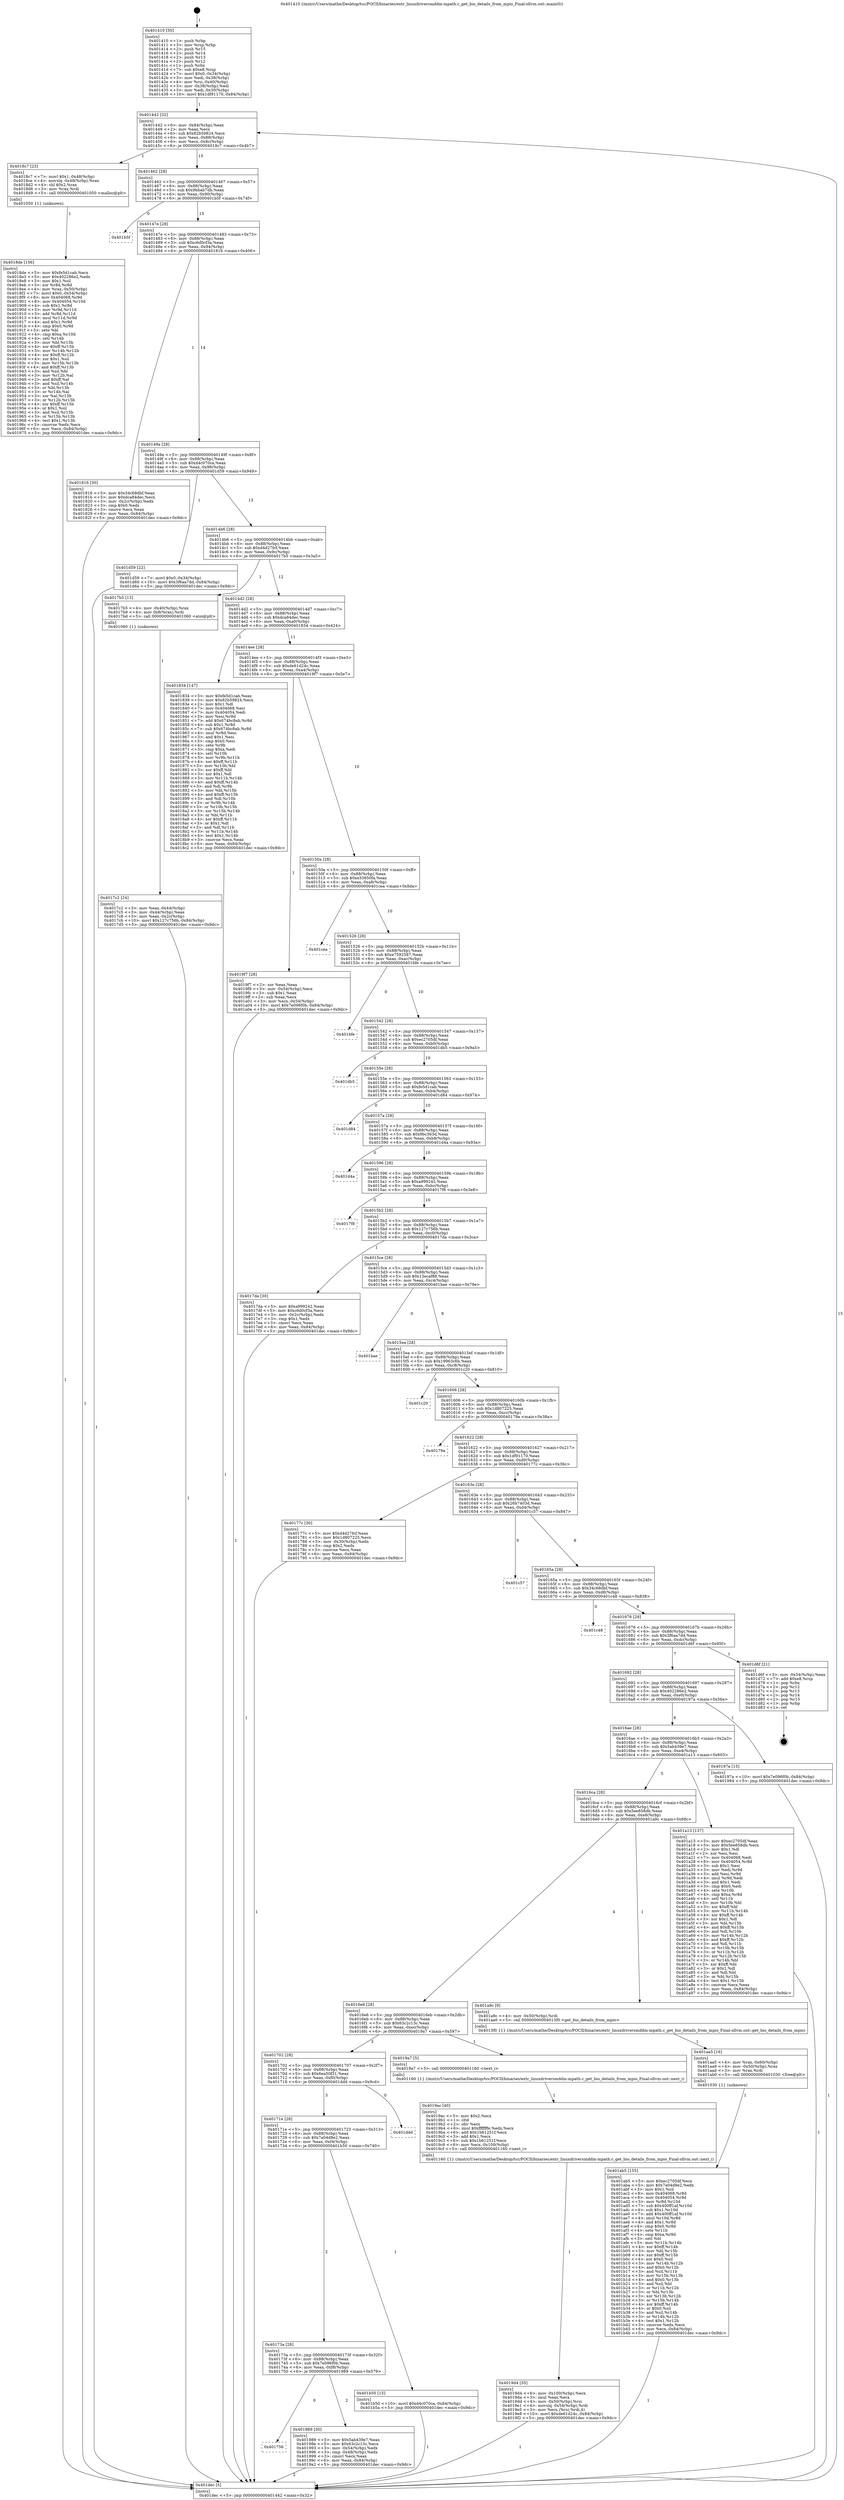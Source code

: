 digraph "0x401410" {
  label = "0x401410 (/mnt/c/Users/mathe/Desktop/tcc/POCII/binaries/extr_linuxdriversmddm-mpath.c_get_bio_details_from_mpio_Final-ollvm.out::main(0))"
  labelloc = "t"
  node[shape=record]

  Entry [label="",width=0.3,height=0.3,shape=circle,fillcolor=black,style=filled]
  "0x401442" [label="{
     0x401442 [32]\l
     | [instrs]\l
     &nbsp;&nbsp;0x401442 \<+6\>: mov -0x84(%rbp),%eax\l
     &nbsp;&nbsp;0x401448 \<+2\>: mov %eax,%ecx\l
     &nbsp;&nbsp;0x40144a \<+6\>: sub $0x82b59824,%ecx\l
     &nbsp;&nbsp;0x401450 \<+6\>: mov %eax,-0x88(%rbp)\l
     &nbsp;&nbsp;0x401456 \<+6\>: mov %ecx,-0x8c(%rbp)\l
     &nbsp;&nbsp;0x40145c \<+6\>: je 00000000004018c7 \<main+0x4b7\>\l
  }"]
  "0x4018c7" [label="{
     0x4018c7 [23]\l
     | [instrs]\l
     &nbsp;&nbsp;0x4018c7 \<+7\>: movl $0x1,-0x48(%rbp)\l
     &nbsp;&nbsp;0x4018ce \<+4\>: movslq -0x48(%rbp),%rax\l
     &nbsp;&nbsp;0x4018d2 \<+4\>: shl $0x2,%rax\l
     &nbsp;&nbsp;0x4018d6 \<+3\>: mov %rax,%rdi\l
     &nbsp;&nbsp;0x4018d9 \<+5\>: call 0000000000401050 \<malloc@plt\>\l
     | [calls]\l
     &nbsp;&nbsp;0x401050 \{1\} (unknown)\l
  }"]
  "0x401462" [label="{
     0x401462 [28]\l
     | [instrs]\l
     &nbsp;&nbsp;0x401462 \<+5\>: jmp 0000000000401467 \<main+0x57\>\l
     &nbsp;&nbsp;0x401467 \<+6\>: mov -0x88(%rbp),%eax\l
     &nbsp;&nbsp;0x40146d \<+5\>: sub $0x9bbab7db,%eax\l
     &nbsp;&nbsp;0x401472 \<+6\>: mov %eax,-0x90(%rbp)\l
     &nbsp;&nbsp;0x401478 \<+6\>: je 0000000000401b5f \<main+0x74f\>\l
  }"]
  Exit [label="",width=0.3,height=0.3,shape=circle,fillcolor=black,style=filled,peripheries=2]
  "0x401b5f" [label="{
     0x401b5f\l
  }", style=dashed]
  "0x40147e" [label="{
     0x40147e [28]\l
     | [instrs]\l
     &nbsp;&nbsp;0x40147e \<+5\>: jmp 0000000000401483 \<main+0x73\>\l
     &nbsp;&nbsp;0x401483 \<+6\>: mov -0x88(%rbp),%eax\l
     &nbsp;&nbsp;0x401489 \<+5\>: sub $0xc6d0cf3a,%eax\l
     &nbsp;&nbsp;0x40148e \<+6\>: mov %eax,-0x94(%rbp)\l
     &nbsp;&nbsp;0x401494 \<+6\>: je 0000000000401816 \<main+0x406\>\l
  }"]
  "0x401ab5" [label="{
     0x401ab5 [155]\l
     | [instrs]\l
     &nbsp;&nbsp;0x401ab5 \<+5\>: mov $0xec2705df,%ecx\l
     &nbsp;&nbsp;0x401aba \<+5\>: mov $0x7a04d8e2,%edx\l
     &nbsp;&nbsp;0x401abf \<+3\>: mov $0x1,%sil\l
     &nbsp;&nbsp;0x401ac2 \<+8\>: mov 0x404068,%r8d\l
     &nbsp;&nbsp;0x401aca \<+8\>: mov 0x404054,%r9d\l
     &nbsp;&nbsp;0x401ad2 \<+3\>: mov %r8d,%r10d\l
     &nbsp;&nbsp;0x401ad5 \<+7\>: sub $0x400ff1af,%r10d\l
     &nbsp;&nbsp;0x401adc \<+4\>: sub $0x1,%r10d\l
     &nbsp;&nbsp;0x401ae0 \<+7\>: add $0x400ff1af,%r10d\l
     &nbsp;&nbsp;0x401ae7 \<+4\>: imul %r10d,%r8d\l
     &nbsp;&nbsp;0x401aeb \<+4\>: and $0x1,%r8d\l
     &nbsp;&nbsp;0x401aef \<+4\>: cmp $0x0,%r8d\l
     &nbsp;&nbsp;0x401af3 \<+4\>: sete %r11b\l
     &nbsp;&nbsp;0x401af7 \<+4\>: cmp $0xa,%r9d\l
     &nbsp;&nbsp;0x401afb \<+3\>: setl %bl\l
     &nbsp;&nbsp;0x401afe \<+3\>: mov %r11b,%r14b\l
     &nbsp;&nbsp;0x401b01 \<+4\>: xor $0xff,%r14b\l
     &nbsp;&nbsp;0x401b05 \<+3\>: mov %bl,%r15b\l
     &nbsp;&nbsp;0x401b08 \<+4\>: xor $0xff,%r15b\l
     &nbsp;&nbsp;0x401b0c \<+4\>: xor $0x0,%sil\l
     &nbsp;&nbsp;0x401b10 \<+3\>: mov %r14b,%r12b\l
     &nbsp;&nbsp;0x401b13 \<+4\>: and $0x0,%r12b\l
     &nbsp;&nbsp;0x401b17 \<+3\>: and %sil,%r11b\l
     &nbsp;&nbsp;0x401b1a \<+3\>: mov %r15b,%r13b\l
     &nbsp;&nbsp;0x401b1d \<+4\>: and $0x0,%r13b\l
     &nbsp;&nbsp;0x401b21 \<+3\>: and %sil,%bl\l
     &nbsp;&nbsp;0x401b24 \<+3\>: or %r11b,%r12b\l
     &nbsp;&nbsp;0x401b27 \<+3\>: or %bl,%r13b\l
     &nbsp;&nbsp;0x401b2a \<+3\>: xor %r13b,%r12b\l
     &nbsp;&nbsp;0x401b2d \<+3\>: or %r15b,%r14b\l
     &nbsp;&nbsp;0x401b30 \<+4\>: xor $0xff,%r14b\l
     &nbsp;&nbsp;0x401b34 \<+4\>: or $0x0,%sil\l
     &nbsp;&nbsp;0x401b38 \<+3\>: and %sil,%r14b\l
     &nbsp;&nbsp;0x401b3b \<+3\>: or %r14b,%r12b\l
     &nbsp;&nbsp;0x401b3e \<+4\>: test $0x1,%r12b\l
     &nbsp;&nbsp;0x401b42 \<+3\>: cmovne %edx,%ecx\l
     &nbsp;&nbsp;0x401b45 \<+6\>: mov %ecx,-0x84(%rbp)\l
     &nbsp;&nbsp;0x401b4b \<+5\>: jmp 0000000000401dec \<main+0x9dc\>\l
  }"]
  "0x401816" [label="{
     0x401816 [30]\l
     | [instrs]\l
     &nbsp;&nbsp;0x401816 \<+5\>: mov $0x34c68dbf,%eax\l
     &nbsp;&nbsp;0x40181b \<+5\>: mov $0xdca84dec,%ecx\l
     &nbsp;&nbsp;0x401820 \<+3\>: mov -0x2c(%rbp),%edx\l
     &nbsp;&nbsp;0x401823 \<+3\>: cmp $0x0,%edx\l
     &nbsp;&nbsp;0x401826 \<+3\>: cmove %ecx,%eax\l
     &nbsp;&nbsp;0x401829 \<+6\>: mov %eax,-0x84(%rbp)\l
     &nbsp;&nbsp;0x40182f \<+5\>: jmp 0000000000401dec \<main+0x9dc\>\l
  }"]
  "0x40149a" [label="{
     0x40149a [28]\l
     | [instrs]\l
     &nbsp;&nbsp;0x40149a \<+5\>: jmp 000000000040149f \<main+0x8f\>\l
     &nbsp;&nbsp;0x40149f \<+6\>: mov -0x88(%rbp),%eax\l
     &nbsp;&nbsp;0x4014a5 \<+5\>: sub $0xd4c070ca,%eax\l
     &nbsp;&nbsp;0x4014aa \<+6\>: mov %eax,-0x98(%rbp)\l
     &nbsp;&nbsp;0x4014b0 \<+6\>: je 0000000000401d59 \<main+0x949\>\l
  }"]
  "0x401aa5" [label="{
     0x401aa5 [16]\l
     | [instrs]\l
     &nbsp;&nbsp;0x401aa5 \<+4\>: mov %rax,-0x60(%rbp)\l
     &nbsp;&nbsp;0x401aa9 \<+4\>: mov -0x50(%rbp),%rax\l
     &nbsp;&nbsp;0x401aad \<+3\>: mov %rax,%rdi\l
     &nbsp;&nbsp;0x401ab0 \<+5\>: call 0000000000401030 \<free@plt\>\l
     | [calls]\l
     &nbsp;&nbsp;0x401030 \{1\} (unknown)\l
  }"]
  "0x401d59" [label="{
     0x401d59 [22]\l
     | [instrs]\l
     &nbsp;&nbsp;0x401d59 \<+7\>: movl $0x0,-0x34(%rbp)\l
     &nbsp;&nbsp;0x401d60 \<+10\>: movl $0x3f6aa7dd,-0x84(%rbp)\l
     &nbsp;&nbsp;0x401d6a \<+5\>: jmp 0000000000401dec \<main+0x9dc\>\l
  }"]
  "0x4014b6" [label="{
     0x4014b6 [28]\l
     | [instrs]\l
     &nbsp;&nbsp;0x4014b6 \<+5\>: jmp 00000000004014bb \<main+0xab\>\l
     &nbsp;&nbsp;0x4014bb \<+6\>: mov -0x88(%rbp),%eax\l
     &nbsp;&nbsp;0x4014c1 \<+5\>: sub $0xd4d27fcf,%eax\l
     &nbsp;&nbsp;0x4014c6 \<+6\>: mov %eax,-0x9c(%rbp)\l
     &nbsp;&nbsp;0x4014cc \<+6\>: je 00000000004017b5 \<main+0x3a5\>\l
  }"]
  "0x4019d4" [label="{
     0x4019d4 [35]\l
     | [instrs]\l
     &nbsp;&nbsp;0x4019d4 \<+6\>: mov -0x100(%rbp),%ecx\l
     &nbsp;&nbsp;0x4019da \<+3\>: imul %eax,%ecx\l
     &nbsp;&nbsp;0x4019dd \<+4\>: mov -0x50(%rbp),%rsi\l
     &nbsp;&nbsp;0x4019e1 \<+4\>: movslq -0x54(%rbp),%rdi\l
     &nbsp;&nbsp;0x4019e5 \<+3\>: mov %ecx,(%rsi,%rdi,4)\l
     &nbsp;&nbsp;0x4019e8 \<+10\>: movl $0xde61d24c,-0x84(%rbp)\l
     &nbsp;&nbsp;0x4019f2 \<+5\>: jmp 0000000000401dec \<main+0x9dc\>\l
  }"]
  "0x4017b5" [label="{
     0x4017b5 [13]\l
     | [instrs]\l
     &nbsp;&nbsp;0x4017b5 \<+4\>: mov -0x40(%rbp),%rax\l
     &nbsp;&nbsp;0x4017b9 \<+4\>: mov 0x8(%rax),%rdi\l
     &nbsp;&nbsp;0x4017bd \<+5\>: call 0000000000401060 \<atoi@plt\>\l
     | [calls]\l
     &nbsp;&nbsp;0x401060 \{1\} (unknown)\l
  }"]
  "0x4014d2" [label="{
     0x4014d2 [28]\l
     | [instrs]\l
     &nbsp;&nbsp;0x4014d2 \<+5\>: jmp 00000000004014d7 \<main+0xc7\>\l
     &nbsp;&nbsp;0x4014d7 \<+6\>: mov -0x88(%rbp),%eax\l
     &nbsp;&nbsp;0x4014dd \<+5\>: sub $0xdca84dec,%eax\l
     &nbsp;&nbsp;0x4014e2 \<+6\>: mov %eax,-0xa0(%rbp)\l
     &nbsp;&nbsp;0x4014e8 \<+6\>: je 0000000000401834 \<main+0x424\>\l
  }"]
  "0x4019ac" [label="{
     0x4019ac [40]\l
     | [instrs]\l
     &nbsp;&nbsp;0x4019ac \<+5\>: mov $0x2,%ecx\l
     &nbsp;&nbsp;0x4019b1 \<+1\>: cltd\l
     &nbsp;&nbsp;0x4019b2 \<+2\>: idiv %ecx\l
     &nbsp;&nbsp;0x4019b4 \<+6\>: imul $0xfffffffe,%edx,%ecx\l
     &nbsp;&nbsp;0x4019ba \<+6\>: add $0x1b61251f,%ecx\l
     &nbsp;&nbsp;0x4019c0 \<+3\>: add $0x1,%ecx\l
     &nbsp;&nbsp;0x4019c3 \<+6\>: sub $0x1b61251f,%ecx\l
     &nbsp;&nbsp;0x4019c9 \<+6\>: mov %ecx,-0x100(%rbp)\l
     &nbsp;&nbsp;0x4019cf \<+5\>: call 0000000000401160 \<next_i\>\l
     | [calls]\l
     &nbsp;&nbsp;0x401160 \{1\} (/mnt/c/Users/mathe/Desktop/tcc/POCII/binaries/extr_linuxdriversmddm-mpath.c_get_bio_details_from_mpio_Final-ollvm.out::next_i)\l
  }"]
  "0x401834" [label="{
     0x401834 [147]\l
     | [instrs]\l
     &nbsp;&nbsp;0x401834 \<+5\>: mov $0xfe5d1cab,%eax\l
     &nbsp;&nbsp;0x401839 \<+5\>: mov $0x82b59824,%ecx\l
     &nbsp;&nbsp;0x40183e \<+2\>: mov $0x1,%dl\l
     &nbsp;&nbsp;0x401840 \<+7\>: mov 0x404068,%esi\l
     &nbsp;&nbsp;0x401847 \<+7\>: mov 0x404054,%edi\l
     &nbsp;&nbsp;0x40184e \<+3\>: mov %esi,%r8d\l
     &nbsp;&nbsp;0x401851 \<+7\>: add $0x674bc8ab,%r8d\l
     &nbsp;&nbsp;0x401858 \<+4\>: sub $0x1,%r8d\l
     &nbsp;&nbsp;0x40185c \<+7\>: sub $0x674bc8ab,%r8d\l
     &nbsp;&nbsp;0x401863 \<+4\>: imul %r8d,%esi\l
     &nbsp;&nbsp;0x401867 \<+3\>: and $0x1,%esi\l
     &nbsp;&nbsp;0x40186a \<+3\>: cmp $0x0,%esi\l
     &nbsp;&nbsp;0x40186d \<+4\>: sete %r9b\l
     &nbsp;&nbsp;0x401871 \<+3\>: cmp $0xa,%edi\l
     &nbsp;&nbsp;0x401874 \<+4\>: setl %r10b\l
     &nbsp;&nbsp;0x401878 \<+3\>: mov %r9b,%r11b\l
     &nbsp;&nbsp;0x40187b \<+4\>: xor $0xff,%r11b\l
     &nbsp;&nbsp;0x40187f \<+3\>: mov %r10b,%bl\l
     &nbsp;&nbsp;0x401882 \<+3\>: xor $0xff,%bl\l
     &nbsp;&nbsp;0x401885 \<+3\>: xor $0x1,%dl\l
     &nbsp;&nbsp;0x401888 \<+3\>: mov %r11b,%r14b\l
     &nbsp;&nbsp;0x40188b \<+4\>: and $0xff,%r14b\l
     &nbsp;&nbsp;0x40188f \<+3\>: and %dl,%r9b\l
     &nbsp;&nbsp;0x401892 \<+3\>: mov %bl,%r15b\l
     &nbsp;&nbsp;0x401895 \<+4\>: and $0xff,%r15b\l
     &nbsp;&nbsp;0x401899 \<+3\>: and %dl,%r10b\l
     &nbsp;&nbsp;0x40189c \<+3\>: or %r9b,%r14b\l
     &nbsp;&nbsp;0x40189f \<+3\>: or %r10b,%r15b\l
     &nbsp;&nbsp;0x4018a2 \<+3\>: xor %r15b,%r14b\l
     &nbsp;&nbsp;0x4018a5 \<+3\>: or %bl,%r11b\l
     &nbsp;&nbsp;0x4018a8 \<+4\>: xor $0xff,%r11b\l
     &nbsp;&nbsp;0x4018ac \<+3\>: or $0x1,%dl\l
     &nbsp;&nbsp;0x4018af \<+3\>: and %dl,%r11b\l
     &nbsp;&nbsp;0x4018b2 \<+3\>: or %r11b,%r14b\l
     &nbsp;&nbsp;0x4018b5 \<+4\>: test $0x1,%r14b\l
     &nbsp;&nbsp;0x4018b9 \<+3\>: cmovne %ecx,%eax\l
     &nbsp;&nbsp;0x4018bc \<+6\>: mov %eax,-0x84(%rbp)\l
     &nbsp;&nbsp;0x4018c2 \<+5\>: jmp 0000000000401dec \<main+0x9dc\>\l
  }"]
  "0x4014ee" [label="{
     0x4014ee [28]\l
     | [instrs]\l
     &nbsp;&nbsp;0x4014ee \<+5\>: jmp 00000000004014f3 \<main+0xe3\>\l
     &nbsp;&nbsp;0x4014f3 \<+6\>: mov -0x88(%rbp),%eax\l
     &nbsp;&nbsp;0x4014f9 \<+5\>: sub $0xde61d24c,%eax\l
     &nbsp;&nbsp;0x4014fe \<+6\>: mov %eax,-0xa4(%rbp)\l
     &nbsp;&nbsp;0x401504 \<+6\>: je 00000000004019f7 \<main+0x5e7\>\l
  }"]
  "0x401756" [label="{
     0x401756\l
  }", style=dashed]
  "0x4019f7" [label="{
     0x4019f7 [28]\l
     | [instrs]\l
     &nbsp;&nbsp;0x4019f7 \<+2\>: xor %eax,%eax\l
     &nbsp;&nbsp;0x4019f9 \<+3\>: mov -0x54(%rbp),%ecx\l
     &nbsp;&nbsp;0x4019fc \<+3\>: sub $0x1,%eax\l
     &nbsp;&nbsp;0x4019ff \<+2\>: sub %eax,%ecx\l
     &nbsp;&nbsp;0x401a01 \<+3\>: mov %ecx,-0x54(%rbp)\l
     &nbsp;&nbsp;0x401a04 \<+10\>: movl $0x7e096f0b,-0x84(%rbp)\l
     &nbsp;&nbsp;0x401a0e \<+5\>: jmp 0000000000401dec \<main+0x9dc\>\l
  }"]
  "0x40150a" [label="{
     0x40150a [28]\l
     | [instrs]\l
     &nbsp;&nbsp;0x40150a \<+5\>: jmp 000000000040150f \<main+0xff\>\l
     &nbsp;&nbsp;0x40150f \<+6\>: mov -0x88(%rbp),%eax\l
     &nbsp;&nbsp;0x401515 \<+5\>: sub $0xe33850fa,%eax\l
     &nbsp;&nbsp;0x40151a \<+6\>: mov %eax,-0xa8(%rbp)\l
     &nbsp;&nbsp;0x401520 \<+6\>: je 0000000000401cea \<main+0x8da\>\l
  }"]
  "0x401989" [label="{
     0x401989 [30]\l
     | [instrs]\l
     &nbsp;&nbsp;0x401989 \<+5\>: mov $0x5ab439e7,%eax\l
     &nbsp;&nbsp;0x40198e \<+5\>: mov $0x63c2c13c,%ecx\l
     &nbsp;&nbsp;0x401993 \<+3\>: mov -0x54(%rbp),%edx\l
     &nbsp;&nbsp;0x401996 \<+3\>: cmp -0x48(%rbp),%edx\l
     &nbsp;&nbsp;0x401999 \<+3\>: cmovl %ecx,%eax\l
     &nbsp;&nbsp;0x40199c \<+6\>: mov %eax,-0x84(%rbp)\l
     &nbsp;&nbsp;0x4019a2 \<+5\>: jmp 0000000000401dec \<main+0x9dc\>\l
  }"]
  "0x401cea" [label="{
     0x401cea\l
  }", style=dashed]
  "0x401526" [label="{
     0x401526 [28]\l
     | [instrs]\l
     &nbsp;&nbsp;0x401526 \<+5\>: jmp 000000000040152b \<main+0x11b\>\l
     &nbsp;&nbsp;0x40152b \<+6\>: mov -0x88(%rbp),%eax\l
     &nbsp;&nbsp;0x401531 \<+5\>: sub $0xe7592587,%eax\l
     &nbsp;&nbsp;0x401536 \<+6\>: mov %eax,-0xac(%rbp)\l
     &nbsp;&nbsp;0x40153c \<+6\>: je 0000000000401bfe \<main+0x7ee\>\l
  }"]
  "0x40173a" [label="{
     0x40173a [28]\l
     | [instrs]\l
     &nbsp;&nbsp;0x40173a \<+5\>: jmp 000000000040173f \<main+0x32f\>\l
     &nbsp;&nbsp;0x40173f \<+6\>: mov -0x88(%rbp),%eax\l
     &nbsp;&nbsp;0x401745 \<+5\>: sub $0x7e096f0b,%eax\l
     &nbsp;&nbsp;0x40174a \<+6\>: mov %eax,-0xf8(%rbp)\l
     &nbsp;&nbsp;0x401750 \<+6\>: je 0000000000401989 \<main+0x579\>\l
  }"]
  "0x401bfe" [label="{
     0x401bfe\l
  }", style=dashed]
  "0x401542" [label="{
     0x401542 [28]\l
     | [instrs]\l
     &nbsp;&nbsp;0x401542 \<+5\>: jmp 0000000000401547 \<main+0x137\>\l
     &nbsp;&nbsp;0x401547 \<+6\>: mov -0x88(%rbp),%eax\l
     &nbsp;&nbsp;0x40154d \<+5\>: sub $0xec2705df,%eax\l
     &nbsp;&nbsp;0x401552 \<+6\>: mov %eax,-0xb0(%rbp)\l
     &nbsp;&nbsp;0x401558 \<+6\>: je 0000000000401db5 \<main+0x9a5\>\l
  }"]
  "0x401b50" [label="{
     0x401b50 [15]\l
     | [instrs]\l
     &nbsp;&nbsp;0x401b50 \<+10\>: movl $0xd4c070ca,-0x84(%rbp)\l
     &nbsp;&nbsp;0x401b5a \<+5\>: jmp 0000000000401dec \<main+0x9dc\>\l
  }"]
  "0x401db5" [label="{
     0x401db5\l
  }", style=dashed]
  "0x40155e" [label="{
     0x40155e [28]\l
     | [instrs]\l
     &nbsp;&nbsp;0x40155e \<+5\>: jmp 0000000000401563 \<main+0x153\>\l
     &nbsp;&nbsp;0x401563 \<+6\>: mov -0x88(%rbp),%eax\l
     &nbsp;&nbsp;0x401569 \<+5\>: sub $0xfe5d1cab,%eax\l
     &nbsp;&nbsp;0x40156e \<+6\>: mov %eax,-0xb4(%rbp)\l
     &nbsp;&nbsp;0x401574 \<+6\>: je 0000000000401d84 \<main+0x974\>\l
  }"]
  "0x40171e" [label="{
     0x40171e [28]\l
     | [instrs]\l
     &nbsp;&nbsp;0x40171e \<+5\>: jmp 0000000000401723 \<main+0x313\>\l
     &nbsp;&nbsp;0x401723 \<+6\>: mov -0x88(%rbp),%eax\l
     &nbsp;&nbsp;0x401729 \<+5\>: sub $0x7a04d8e2,%eax\l
     &nbsp;&nbsp;0x40172e \<+6\>: mov %eax,-0xf4(%rbp)\l
     &nbsp;&nbsp;0x401734 \<+6\>: je 0000000000401b50 \<main+0x740\>\l
  }"]
  "0x401d84" [label="{
     0x401d84\l
  }", style=dashed]
  "0x40157a" [label="{
     0x40157a [28]\l
     | [instrs]\l
     &nbsp;&nbsp;0x40157a \<+5\>: jmp 000000000040157f \<main+0x16f\>\l
     &nbsp;&nbsp;0x40157f \<+6\>: mov -0x88(%rbp),%eax\l
     &nbsp;&nbsp;0x401585 \<+5\>: sub $0x9bc363d,%eax\l
     &nbsp;&nbsp;0x40158a \<+6\>: mov %eax,-0xb8(%rbp)\l
     &nbsp;&nbsp;0x401590 \<+6\>: je 0000000000401d4a \<main+0x93a\>\l
  }"]
  "0x401ddd" [label="{
     0x401ddd\l
  }", style=dashed]
  "0x401d4a" [label="{
     0x401d4a\l
  }", style=dashed]
  "0x401596" [label="{
     0x401596 [28]\l
     | [instrs]\l
     &nbsp;&nbsp;0x401596 \<+5\>: jmp 000000000040159b \<main+0x18b\>\l
     &nbsp;&nbsp;0x40159b \<+6\>: mov -0x88(%rbp),%eax\l
     &nbsp;&nbsp;0x4015a1 \<+5\>: sub $0xa999242,%eax\l
     &nbsp;&nbsp;0x4015a6 \<+6\>: mov %eax,-0xbc(%rbp)\l
     &nbsp;&nbsp;0x4015ac \<+6\>: je 00000000004017f8 \<main+0x3e8\>\l
  }"]
  "0x401702" [label="{
     0x401702 [28]\l
     | [instrs]\l
     &nbsp;&nbsp;0x401702 \<+5\>: jmp 0000000000401707 \<main+0x2f7\>\l
     &nbsp;&nbsp;0x401707 \<+6\>: mov -0x88(%rbp),%eax\l
     &nbsp;&nbsp;0x40170d \<+5\>: sub $0x6ea50f31,%eax\l
     &nbsp;&nbsp;0x401712 \<+6\>: mov %eax,-0xf0(%rbp)\l
     &nbsp;&nbsp;0x401718 \<+6\>: je 0000000000401ddd \<main+0x9cd\>\l
  }"]
  "0x4017f8" [label="{
     0x4017f8\l
  }", style=dashed]
  "0x4015b2" [label="{
     0x4015b2 [28]\l
     | [instrs]\l
     &nbsp;&nbsp;0x4015b2 \<+5\>: jmp 00000000004015b7 \<main+0x1a7\>\l
     &nbsp;&nbsp;0x4015b7 \<+6\>: mov -0x88(%rbp),%eax\l
     &nbsp;&nbsp;0x4015bd \<+5\>: sub $0x127c756b,%eax\l
     &nbsp;&nbsp;0x4015c2 \<+6\>: mov %eax,-0xc0(%rbp)\l
     &nbsp;&nbsp;0x4015c8 \<+6\>: je 00000000004017da \<main+0x3ca\>\l
  }"]
  "0x4019a7" [label="{
     0x4019a7 [5]\l
     | [instrs]\l
     &nbsp;&nbsp;0x4019a7 \<+5\>: call 0000000000401160 \<next_i\>\l
     | [calls]\l
     &nbsp;&nbsp;0x401160 \{1\} (/mnt/c/Users/mathe/Desktop/tcc/POCII/binaries/extr_linuxdriversmddm-mpath.c_get_bio_details_from_mpio_Final-ollvm.out::next_i)\l
  }"]
  "0x4017da" [label="{
     0x4017da [30]\l
     | [instrs]\l
     &nbsp;&nbsp;0x4017da \<+5\>: mov $0xa999242,%eax\l
     &nbsp;&nbsp;0x4017df \<+5\>: mov $0xc6d0cf3a,%ecx\l
     &nbsp;&nbsp;0x4017e4 \<+3\>: mov -0x2c(%rbp),%edx\l
     &nbsp;&nbsp;0x4017e7 \<+3\>: cmp $0x1,%edx\l
     &nbsp;&nbsp;0x4017ea \<+3\>: cmovl %ecx,%eax\l
     &nbsp;&nbsp;0x4017ed \<+6\>: mov %eax,-0x84(%rbp)\l
     &nbsp;&nbsp;0x4017f3 \<+5\>: jmp 0000000000401dec \<main+0x9dc\>\l
  }"]
  "0x4015ce" [label="{
     0x4015ce [28]\l
     | [instrs]\l
     &nbsp;&nbsp;0x4015ce \<+5\>: jmp 00000000004015d3 \<main+0x1c3\>\l
     &nbsp;&nbsp;0x4015d3 \<+6\>: mov -0x88(%rbp),%eax\l
     &nbsp;&nbsp;0x4015d9 \<+5\>: sub $0x13ecaf88,%eax\l
     &nbsp;&nbsp;0x4015de \<+6\>: mov %eax,-0xc4(%rbp)\l
     &nbsp;&nbsp;0x4015e4 \<+6\>: je 0000000000401bae \<main+0x79e\>\l
  }"]
  "0x4016e6" [label="{
     0x4016e6 [28]\l
     | [instrs]\l
     &nbsp;&nbsp;0x4016e6 \<+5\>: jmp 00000000004016eb \<main+0x2db\>\l
     &nbsp;&nbsp;0x4016eb \<+6\>: mov -0x88(%rbp),%eax\l
     &nbsp;&nbsp;0x4016f1 \<+5\>: sub $0x63c2c13c,%eax\l
     &nbsp;&nbsp;0x4016f6 \<+6\>: mov %eax,-0xec(%rbp)\l
     &nbsp;&nbsp;0x4016fc \<+6\>: je 00000000004019a7 \<main+0x597\>\l
  }"]
  "0x401bae" [label="{
     0x401bae\l
  }", style=dashed]
  "0x4015ea" [label="{
     0x4015ea [28]\l
     | [instrs]\l
     &nbsp;&nbsp;0x4015ea \<+5\>: jmp 00000000004015ef \<main+0x1df\>\l
     &nbsp;&nbsp;0x4015ef \<+6\>: mov -0x88(%rbp),%eax\l
     &nbsp;&nbsp;0x4015f5 \<+5\>: sub $0x19963c6b,%eax\l
     &nbsp;&nbsp;0x4015fa \<+6\>: mov %eax,-0xc8(%rbp)\l
     &nbsp;&nbsp;0x401600 \<+6\>: je 0000000000401c20 \<main+0x810\>\l
  }"]
  "0x401a9c" [label="{
     0x401a9c [9]\l
     | [instrs]\l
     &nbsp;&nbsp;0x401a9c \<+4\>: mov -0x50(%rbp),%rdi\l
     &nbsp;&nbsp;0x401aa0 \<+5\>: call 00000000004013f0 \<get_bio_details_from_mpio\>\l
     | [calls]\l
     &nbsp;&nbsp;0x4013f0 \{1\} (/mnt/c/Users/mathe/Desktop/tcc/POCII/binaries/extr_linuxdriversmddm-mpath.c_get_bio_details_from_mpio_Final-ollvm.out::get_bio_details_from_mpio)\l
  }"]
  "0x401c20" [label="{
     0x401c20\l
  }", style=dashed]
  "0x401606" [label="{
     0x401606 [28]\l
     | [instrs]\l
     &nbsp;&nbsp;0x401606 \<+5\>: jmp 000000000040160b \<main+0x1fb\>\l
     &nbsp;&nbsp;0x40160b \<+6\>: mov -0x88(%rbp),%eax\l
     &nbsp;&nbsp;0x401611 \<+5\>: sub $0x1d807225,%eax\l
     &nbsp;&nbsp;0x401616 \<+6\>: mov %eax,-0xcc(%rbp)\l
     &nbsp;&nbsp;0x40161c \<+6\>: je 000000000040179a \<main+0x38a\>\l
  }"]
  "0x4016ca" [label="{
     0x4016ca [28]\l
     | [instrs]\l
     &nbsp;&nbsp;0x4016ca \<+5\>: jmp 00000000004016cf \<main+0x2bf\>\l
     &nbsp;&nbsp;0x4016cf \<+6\>: mov -0x88(%rbp),%eax\l
     &nbsp;&nbsp;0x4016d5 \<+5\>: sub $0x5ee858db,%eax\l
     &nbsp;&nbsp;0x4016da \<+6\>: mov %eax,-0xe8(%rbp)\l
     &nbsp;&nbsp;0x4016e0 \<+6\>: je 0000000000401a9c \<main+0x68c\>\l
  }"]
  "0x40179a" [label="{
     0x40179a\l
  }", style=dashed]
  "0x401622" [label="{
     0x401622 [28]\l
     | [instrs]\l
     &nbsp;&nbsp;0x401622 \<+5\>: jmp 0000000000401627 \<main+0x217\>\l
     &nbsp;&nbsp;0x401627 \<+6\>: mov -0x88(%rbp),%eax\l
     &nbsp;&nbsp;0x40162d \<+5\>: sub $0x1df91170,%eax\l
     &nbsp;&nbsp;0x401632 \<+6\>: mov %eax,-0xd0(%rbp)\l
     &nbsp;&nbsp;0x401638 \<+6\>: je 000000000040177c \<main+0x36c\>\l
  }"]
  "0x401a13" [label="{
     0x401a13 [137]\l
     | [instrs]\l
     &nbsp;&nbsp;0x401a13 \<+5\>: mov $0xec2705df,%eax\l
     &nbsp;&nbsp;0x401a18 \<+5\>: mov $0x5ee858db,%ecx\l
     &nbsp;&nbsp;0x401a1d \<+2\>: mov $0x1,%dl\l
     &nbsp;&nbsp;0x401a1f \<+2\>: xor %esi,%esi\l
     &nbsp;&nbsp;0x401a21 \<+7\>: mov 0x404068,%edi\l
     &nbsp;&nbsp;0x401a28 \<+8\>: mov 0x404054,%r8d\l
     &nbsp;&nbsp;0x401a30 \<+3\>: sub $0x1,%esi\l
     &nbsp;&nbsp;0x401a33 \<+3\>: mov %edi,%r9d\l
     &nbsp;&nbsp;0x401a36 \<+3\>: add %esi,%r9d\l
     &nbsp;&nbsp;0x401a39 \<+4\>: imul %r9d,%edi\l
     &nbsp;&nbsp;0x401a3d \<+3\>: and $0x1,%edi\l
     &nbsp;&nbsp;0x401a40 \<+3\>: cmp $0x0,%edi\l
     &nbsp;&nbsp;0x401a43 \<+4\>: sete %r10b\l
     &nbsp;&nbsp;0x401a47 \<+4\>: cmp $0xa,%r8d\l
     &nbsp;&nbsp;0x401a4b \<+4\>: setl %r11b\l
     &nbsp;&nbsp;0x401a4f \<+3\>: mov %r10b,%bl\l
     &nbsp;&nbsp;0x401a52 \<+3\>: xor $0xff,%bl\l
     &nbsp;&nbsp;0x401a55 \<+3\>: mov %r11b,%r14b\l
     &nbsp;&nbsp;0x401a58 \<+4\>: xor $0xff,%r14b\l
     &nbsp;&nbsp;0x401a5c \<+3\>: xor $0x1,%dl\l
     &nbsp;&nbsp;0x401a5f \<+3\>: mov %bl,%r15b\l
     &nbsp;&nbsp;0x401a62 \<+4\>: and $0xff,%r15b\l
     &nbsp;&nbsp;0x401a66 \<+3\>: and %dl,%r10b\l
     &nbsp;&nbsp;0x401a69 \<+3\>: mov %r14b,%r12b\l
     &nbsp;&nbsp;0x401a6c \<+4\>: and $0xff,%r12b\l
     &nbsp;&nbsp;0x401a70 \<+3\>: and %dl,%r11b\l
     &nbsp;&nbsp;0x401a73 \<+3\>: or %r10b,%r15b\l
     &nbsp;&nbsp;0x401a76 \<+3\>: or %r11b,%r12b\l
     &nbsp;&nbsp;0x401a79 \<+3\>: xor %r12b,%r15b\l
     &nbsp;&nbsp;0x401a7c \<+3\>: or %r14b,%bl\l
     &nbsp;&nbsp;0x401a7f \<+3\>: xor $0xff,%bl\l
     &nbsp;&nbsp;0x401a82 \<+3\>: or $0x1,%dl\l
     &nbsp;&nbsp;0x401a85 \<+2\>: and %dl,%bl\l
     &nbsp;&nbsp;0x401a87 \<+3\>: or %bl,%r15b\l
     &nbsp;&nbsp;0x401a8a \<+4\>: test $0x1,%r15b\l
     &nbsp;&nbsp;0x401a8e \<+3\>: cmovne %ecx,%eax\l
     &nbsp;&nbsp;0x401a91 \<+6\>: mov %eax,-0x84(%rbp)\l
     &nbsp;&nbsp;0x401a97 \<+5\>: jmp 0000000000401dec \<main+0x9dc\>\l
  }"]
  "0x40177c" [label="{
     0x40177c [30]\l
     | [instrs]\l
     &nbsp;&nbsp;0x40177c \<+5\>: mov $0xd4d27fcf,%eax\l
     &nbsp;&nbsp;0x401781 \<+5\>: mov $0x1d807225,%ecx\l
     &nbsp;&nbsp;0x401786 \<+3\>: mov -0x30(%rbp),%edx\l
     &nbsp;&nbsp;0x401789 \<+3\>: cmp $0x2,%edx\l
     &nbsp;&nbsp;0x40178c \<+3\>: cmovne %ecx,%eax\l
     &nbsp;&nbsp;0x40178f \<+6\>: mov %eax,-0x84(%rbp)\l
     &nbsp;&nbsp;0x401795 \<+5\>: jmp 0000000000401dec \<main+0x9dc\>\l
  }"]
  "0x40163e" [label="{
     0x40163e [28]\l
     | [instrs]\l
     &nbsp;&nbsp;0x40163e \<+5\>: jmp 0000000000401643 \<main+0x233\>\l
     &nbsp;&nbsp;0x401643 \<+6\>: mov -0x88(%rbp),%eax\l
     &nbsp;&nbsp;0x401649 \<+5\>: sub $0x26b7403d,%eax\l
     &nbsp;&nbsp;0x40164e \<+6\>: mov %eax,-0xd4(%rbp)\l
     &nbsp;&nbsp;0x401654 \<+6\>: je 0000000000401c57 \<main+0x847\>\l
  }"]
  "0x401dec" [label="{
     0x401dec [5]\l
     | [instrs]\l
     &nbsp;&nbsp;0x401dec \<+5\>: jmp 0000000000401442 \<main+0x32\>\l
  }"]
  "0x401410" [label="{
     0x401410 [50]\l
     | [instrs]\l
     &nbsp;&nbsp;0x401410 \<+1\>: push %rbp\l
     &nbsp;&nbsp;0x401411 \<+3\>: mov %rsp,%rbp\l
     &nbsp;&nbsp;0x401414 \<+2\>: push %r15\l
     &nbsp;&nbsp;0x401416 \<+2\>: push %r14\l
     &nbsp;&nbsp;0x401418 \<+2\>: push %r13\l
     &nbsp;&nbsp;0x40141a \<+2\>: push %r12\l
     &nbsp;&nbsp;0x40141c \<+1\>: push %rbx\l
     &nbsp;&nbsp;0x40141d \<+7\>: sub $0xe8,%rsp\l
     &nbsp;&nbsp;0x401424 \<+7\>: movl $0x0,-0x34(%rbp)\l
     &nbsp;&nbsp;0x40142b \<+3\>: mov %edi,-0x38(%rbp)\l
     &nbsp;&nbsp;0x40142e \<+4\>: mov %rsi,-0x40(%rbp)\l
     &nbsp;&nbsp;0x401432 \<+3\>: mov -0x38(%rbp),%edi\l
     &nbsp;&nbsp;0x401435 \<+3\>: mov %edi,-0x30(%rbp)\l
     &nbsp;&nbsp;0x401438 \<+10\>: movl $0x1df91170,-0x84(%rbp)\l
  }"]
  "0x4017c2" [label="{
     0x4017c2 [24]\l
     | [instrs]\l
     &nbsp;&nbsp;0x4017c2 \<+3\>: mov %eax,-0x44(%rbp)\l
     &nbsp;&nbsp;0x4017c5 \<+3\>: mov -0x44(%rbp),%eax\l
     &nbsp;&nbsp;0x4017c8 \<+3\>: mov %eax,-0x2c(%rbp)\l
     &nbsp;&nbsp;0x4017cb \<+10\>: movl $0x127c756b,-0x84(%rbp)\l
     &nbsp;&nbsp;0x4017d5 \<+5\>: jmp 0000000000401dec \<main+0x9dc\>\l
  }"]
  "0x4018de" [label="{
     0x4018de [156]\l
     | [instrs]\l
     &nbsp;&nbsp;0x4018de \<+5\>: mov $0xfe5d1cab,%ecx\l
     &nbsp;&nbsp;0x4018e3 \<+5\>: mov $0x402286e2,%edx\l
     &nbsp;&nbsp;0x4018e8 \<+3\>: mov $0x1,%sil\l
     &nbsp;&nbsp;0x4018eb \<+3\>: xor %r8d,%r8d\l
     &nbsp;&nbsp;0x4018ee \<+4\>: mov %rax,-0x50(%rbp)\l
     &nbsp;&nbsp;0x4018f2 \<+7\>: movl $0x0,-0x54(%rbp)\l
     &nbsp;&nbsp;0x4018f9 \<+8\>: mov 0x404068,%r9d\l
     &nbsp;&nbsp;0x401901 \<+8\>: mov 0x404054,%r10d\l
     &nbsp;&nbsp;0x401909 \<+4\>: sub $0x1,%r8d\l
     &nbsp;&nbsp;0x40190d \<+3\>: mov %r9d,%r11d\l
     &nbsp;&nbsp;0x401910 \<+3\>: add %r8d,%r11d\l
     &nbsp;&nbsp;0x401913 \<+4\>: imul %r11d,%r9d\l
     &nbsp;&nbsp;0x401917 \<+4\>: and $0x1,%r9d\l
     &nbsp;&nbsp;0x40191b \<+4\>: cmp $0x0,%r9d\l
     &nbsp;&nbsp;0x40191f \<+3\>: sete %bl\l
     &nbsp;&nbsp;0x401922 \<+4\>: cmp $0xa,%r10d\l
     &nbsp;&nbsp;0x401926 \<+4\>: setl %r14b\l
     &nbsp;&nbsp;0x40192a \<+3\>: mov %bl,%r15b\l
     &nbsp;&nbsp;0x40192d \<+4\>: xor $0xff,%r15b\l
     &nbsp;&nbsp;0x401931 \<+3\>: mov %r14b,%r12b\l
     &nbsp;&nbsp;0x401934 \<+4\>: xor $0xff,%r12b\l
     &nbsp;&nbsp;0x401938 \<+4\>: xor $0x1,%sil\l
     &nbsp;&nbsp;0x40193c \<+3\>: mov %r15b,%r13b\l
     &nbsp;&nbsp;0x40193f \<+4\>: and $0xff,%r13b\l
     &nbsp;&nbsp;0x401943 \<+3\>: and %sil,%bl\l
     &nbsp;&nbsp;0x401946 \<+3\>: mov %r12b,%al\l
     &nbsp;&nbsp;0x401949 \<+2\>: and $0xff,%al\l
     &nbsp;&nbsp;0x40194b \<+3\>: and %sil,%r14b\l
     &nbsp;&nbsp;0x40194e \<+3\>: or %bl,%r13b\l
     &nbsp;&nbsp;0x401951 \<+3\>: or %r14b,%al\l
     &nbsp;&nbsp;0x401954 \<+3\>: xor %al,%r13b\l
     &nbsp;&nbsp;0x401957 \<+3\>: or %r12b,%r15b\l
     &nbsp;&nbsp;0x40195a \<+4\>: xor $0xff,%r15b\l
     &nbsp;&nbsp;0x40195e \<+4\>: or $0x1,%sil\l
     &nbsp;&nbsp;0x401962 \<+3\>: and %sil,%r15b\l
     &nbsp;&nbsp;0x401965 \<+3\>: or %r15b,%r13b\l
     &nbsp;&nbsp;0x401968 \<+4\>: test $0x1,%r13b\l
     &nbsp;&nbsp;0x40196c \<+3\>: cmovne %edx,%ecx\l
     &nbsp;&nbsp;0x40196f \<+6\>: mov %ecx,-0x84(%rbp)\l
     &nbsp;&nbsp;0x401975 \<+5\>: jmp 0000000000401dec \<main+0x9dc\>\l
  }"]
  "0x4016ae" [label="{
     0x4016ae [28]\l
     | [instrs]\l
     &nbsp;&nbsp;0x4016ae \<+5\>: jmp 00000000004016b3 \<main+0x2a3\>\l
     &nbsp;&nbsp;0x4016b3 \<+6\>: mov -0x88(%rbp),%eax\l
     &nbsp;&nbsp;0x4016b9 \<+5\>: sub $0x5ab439e7,%eax\l
     &nbsp;&nbsp;0x4016be \<+6\>: mov %eax,-0xe4(%rbp)\l
     &nbsp;&nbsp;0x4016c4 \<+6\>: je 0000000000401a13 \<main+0x603\>\l
  }"]
  "0x401c57" [label="{
     0x401c57\l
  }", style=dashed]
  "0x40165a" [label="{
     0x40165a [28]\l
     | [instrs]\l
     &nbsp;&nbsp;0x40165a \<+5\>: jmp 000000000040165f \<main+0x24f\>\l
     &nbsp;&nbsp;0x40165f \<+6\>: mov -0x88(%rbp),%eax\l
     &nbsp;&nbsp;0x401665 \<+5\>: sub $0x34c68dbf,%eax\l
     &nbsp;&nbsp;0x40166a \<+6\>: mov %eax,-0xd8(%rbp)\l
     &nbsp;&nbsp;0x401670 \<+6\>: je 0000000000401c48 \<main+0x838\>\l
  }"]
  "0x40197a" [label="{
     0x40197a [15]\l
     | [instrs]\l
     &nbsp;&nbsp;0x40197a \<+10\>: movl $0x7e096f0b,-0x84(%rbp)\l
     &nbsp;&nbsp;0x401984 \<+5\>: jmp 0000000000401dec \<main+0x9dc\>\l
  }"]
  "0x401c48" [label="{
     0x401c48\l
  }", style=dashed]
  "0x401676" [label="{
     0x401676 [28]\l
     | [instrs]\l
     &nbsp;&nbsp;0x401676 \<+5\>: jmp 000000000040167b \<main+0x26b\>\l
     &nbsp;&nbsp;0x40167b \<+6\>: mov -0x88(%rbp),%eax\l
     &nbsp;&nbsp;0x401681 \<+5\>: sub $0x3f6aa7dd,%eax\l
     &nbsp;&nbsp;0x401686 \<+6\>: mov %eax,-0xdc(%rbp)\l
     &nbsp;&nbsp;0x40168c \<+6\>: je 0000000000401d6f \<main+0x95f\>\l
  }"]
  "0x401692" [label="{
     0x401692 [28]\l
     | [instrs]\l
     &nbsp;&nbsp;0x401692 \<+5\>: jmp 0000000000401697 \<main+0x287\>\l
     &nbsp;&nbsp;0x401697 \<+6\>: mov -0x88(%rbp),%eax\l
     &nbsp;&nbsp;0x40169d \<+5\>: sub $0x402286e2,%eax\l
     &nbsp;&nbsp;0x4016a2 \<+6\>: mov %eax,-0xe0(%rbp)\l
     &nbsp;&nbsp;0x4016a8 \<+6\>: je 000000000040197a \<main+0x56a\>\l
  }"]
  "0x401d6f" [label="{
     0x401d6f [21]\l
     | [instrs]\l
     &nbsp;&nbsp;0x401d6f \<+3\>: mov -0x34(%rbp),%eax\l
     &nbsp;&nbsp;0x401d72 \<+7\>: add $0xe8,%rsp\l
     &nbsp;&nbsp;0x401d79 \<+1\>: pop %rbx\l
     &nbsp;&nbsp;0x401d7a \<+2\>: pop %r12\l
     &nbsp;&nbsp;0x401d7c \<+2\>: pop %r13\l
     &nbsp;&nbsp;0x401d7e \<+2\>: pop %r14\l
     &nbsp;&nbsp;0x401d80 \<+2\>: pop %r15\l
     &nbsp;&nbsp;0x401d82 \<+1\>: pop %rbp\l
     &nbsp;&nbsp;0x401d83 \<+1\>: ret\l
  }"]
  Entry -> "0x401410" [label=" 1"]
  "0x401442" -> "0x4018c7" [label=" 1"]
  "0x401442" -> "0x401462" [label=" 15"]
  "0x401d6f" -> Exit [label=" 1"]
  "0x401462" -> "0x401b5f" [label=" 0"]
  "0x401462" -> "0x40147e" [label=" 15"]
  "0x401d59" -> "0x401dec" [label=" 1"]
  "0x40147e" -> "0x401816" [label=" 1"]
  "0x40147e" -> "0x40149a" [label=" 14"]
  "0x401b50" -> "0x401dec" [label=" 1"]
  "0x40149a" -> "0x401d59" [label=" 1"]
  "0x40149a" -> "0x4014b6" [label=" 13"]
  "0x401ab5" -> "0x401dec" [label=" 1"]
  "0x4014b6" -> "0x4017b5" [label=" 1"]
  "0x4014b6" -> "0x4014d2" [label=" 12"]
  "0x401aa5" -> "0x401ab5" [label=" 1"]
  "0x4014d2" -> "0x401834" [label=" 1"]
  "0x4014d2" -> "0x4014ee" [label=" 11"]
  "0x401a9c" -> "0x401aa5" [label=" 1"]
  "0x4014ee" -> "0x4019f7" [label=" 1"]
  "0x4014ee" -> "0x40150a" [label=" 10"]
  "0x401a13" -> "0x401dec" [label=" 1"]
  "0x40150a" -> "0x401cea" [label=" 0"]
  "0x40150a" -> "0x401526" [label=" 10"]
  "0x4019f7" -> "0x401dec" [label=" 1"]
  "0x401526" -> "0x401bfe" [label=" 0"]
  "0x401526" -> "0x401542" [label=" 10"]
  "0x4019ac" -> "0x4019d4" [label=" 1"]
  "0x401542" -> "0x401db5" [label=" 0"]
  "0x401542" -> "0x40155e" [label=" 10"]
  "0x4019a7" -> "0x4019ac" [label=" 1"]
  "0x40155e" -> "0x401d84" [label=" 0"]
  "0x40155e" -> "0x40157a" [label=" 10"]
  "0x40173a" -> "0x401756" [label=" 0"]
  "0x40157a" -> "0x401d4a" [label=" 0"]
  "0x40157a" -> "0x401596" [label=" 10"]
  "0x40173a" -> "0x401989" [label=" 2"]
  "0x401596" -> "0x4017f8" [label=" 0"]
  "0x401596" -> "0x4015b2" [label=" 10"]
  "0x40171e" -> "0x40173a" [label=" 2"]
  "0x4015b2" -> "0x4017da" [label=" 1"]
  "0x4015b2" -> "0x4015ce" [label=" 9"]
  "0x40171e" -> "0x401b50" [label=" 1"]
  "0x4015ce" -> "0x401bae" [label=" 0"]
  "0x4015ce" -> "0x4015ea" [label=" 9"]
  "0x401702" -> "0x40171e" [label=" 3"]
  "0x4015ea" -> "0x401c20" [label=" 0"]
  "0x4015ea" -> "0x401606" [label=" 9"]
  "0x401702" -> "0x401ddd" [label=" 0"]
  "0x401606" -> "0x40179a" [label=" 0"]
  "0x401606" -> "0x401622" [label=" 9"]
  "0x4016e6" -> "0x401702" [label=" 3"]
  "0x401622" -> "0x40177c" [label=" 1"]
  "0x401622" -> "0x40163e" [label=" 8"]
  "0x40177c" -> "0x401dec" [label=" 1"]
  "0x401410" -> "0x401442" [label=" 1"]
  "0x401dec" -> "0x401442" [label=" 15"]
  "0x4017b5" -> "0x4017c2" [label=" 1"]
  "0x4017c2" -> "0x401dec" [label=" 1"]
  "0x4017da" -> "0x401dec" [label=" 1"]
  "0x401816" -> "0x401dec" [label=" 1"]
  "0x401834" -> "0x401dec" [label=" 1"]
  "0x4018c7" -> "0x4018de" [label=" 1"]
  "0x4018de" -> "0x401dec" [label=" 1"]
  "0x4016e6" -> "0x4019a7" [label=" 1"]
  "0x40163e" -> "0x401c57" [label=" 0"]
  "0x40163e" -> "0x40165a" [label=" 8"]
  "0x4016ca" -> "0x4016e6" [label=" 4"]
  "0x40165a" -> "0x401c48" [label=" 0"]
  "0x40165a" -> "0x401676" [label=" 8"]
  "0x4016ca" -> "0x401a9c" [label=" 1"]
  "0x401676" -> "0x401d6f" [label=" 1"]
  "0x401676" -> "0x401692" [label=" 7"]
  "0x4019d4" -> "0x401dec" [label=" 1"]
  "0x401692" -> "0x40197a" [label=" 1"]
  "0x401692" -> "0x4016ae" [label=" 6"]
  "0x40197a" -> "0x401dec" [label=" 1"]
  "0x401989" -> "0x401dec" [label=" 2"]
  "0x4016ae" -> "0x401a13" [label=" 1"]
  "0x4016ae" -> "0x4016ca" [label=" 5"]
}
